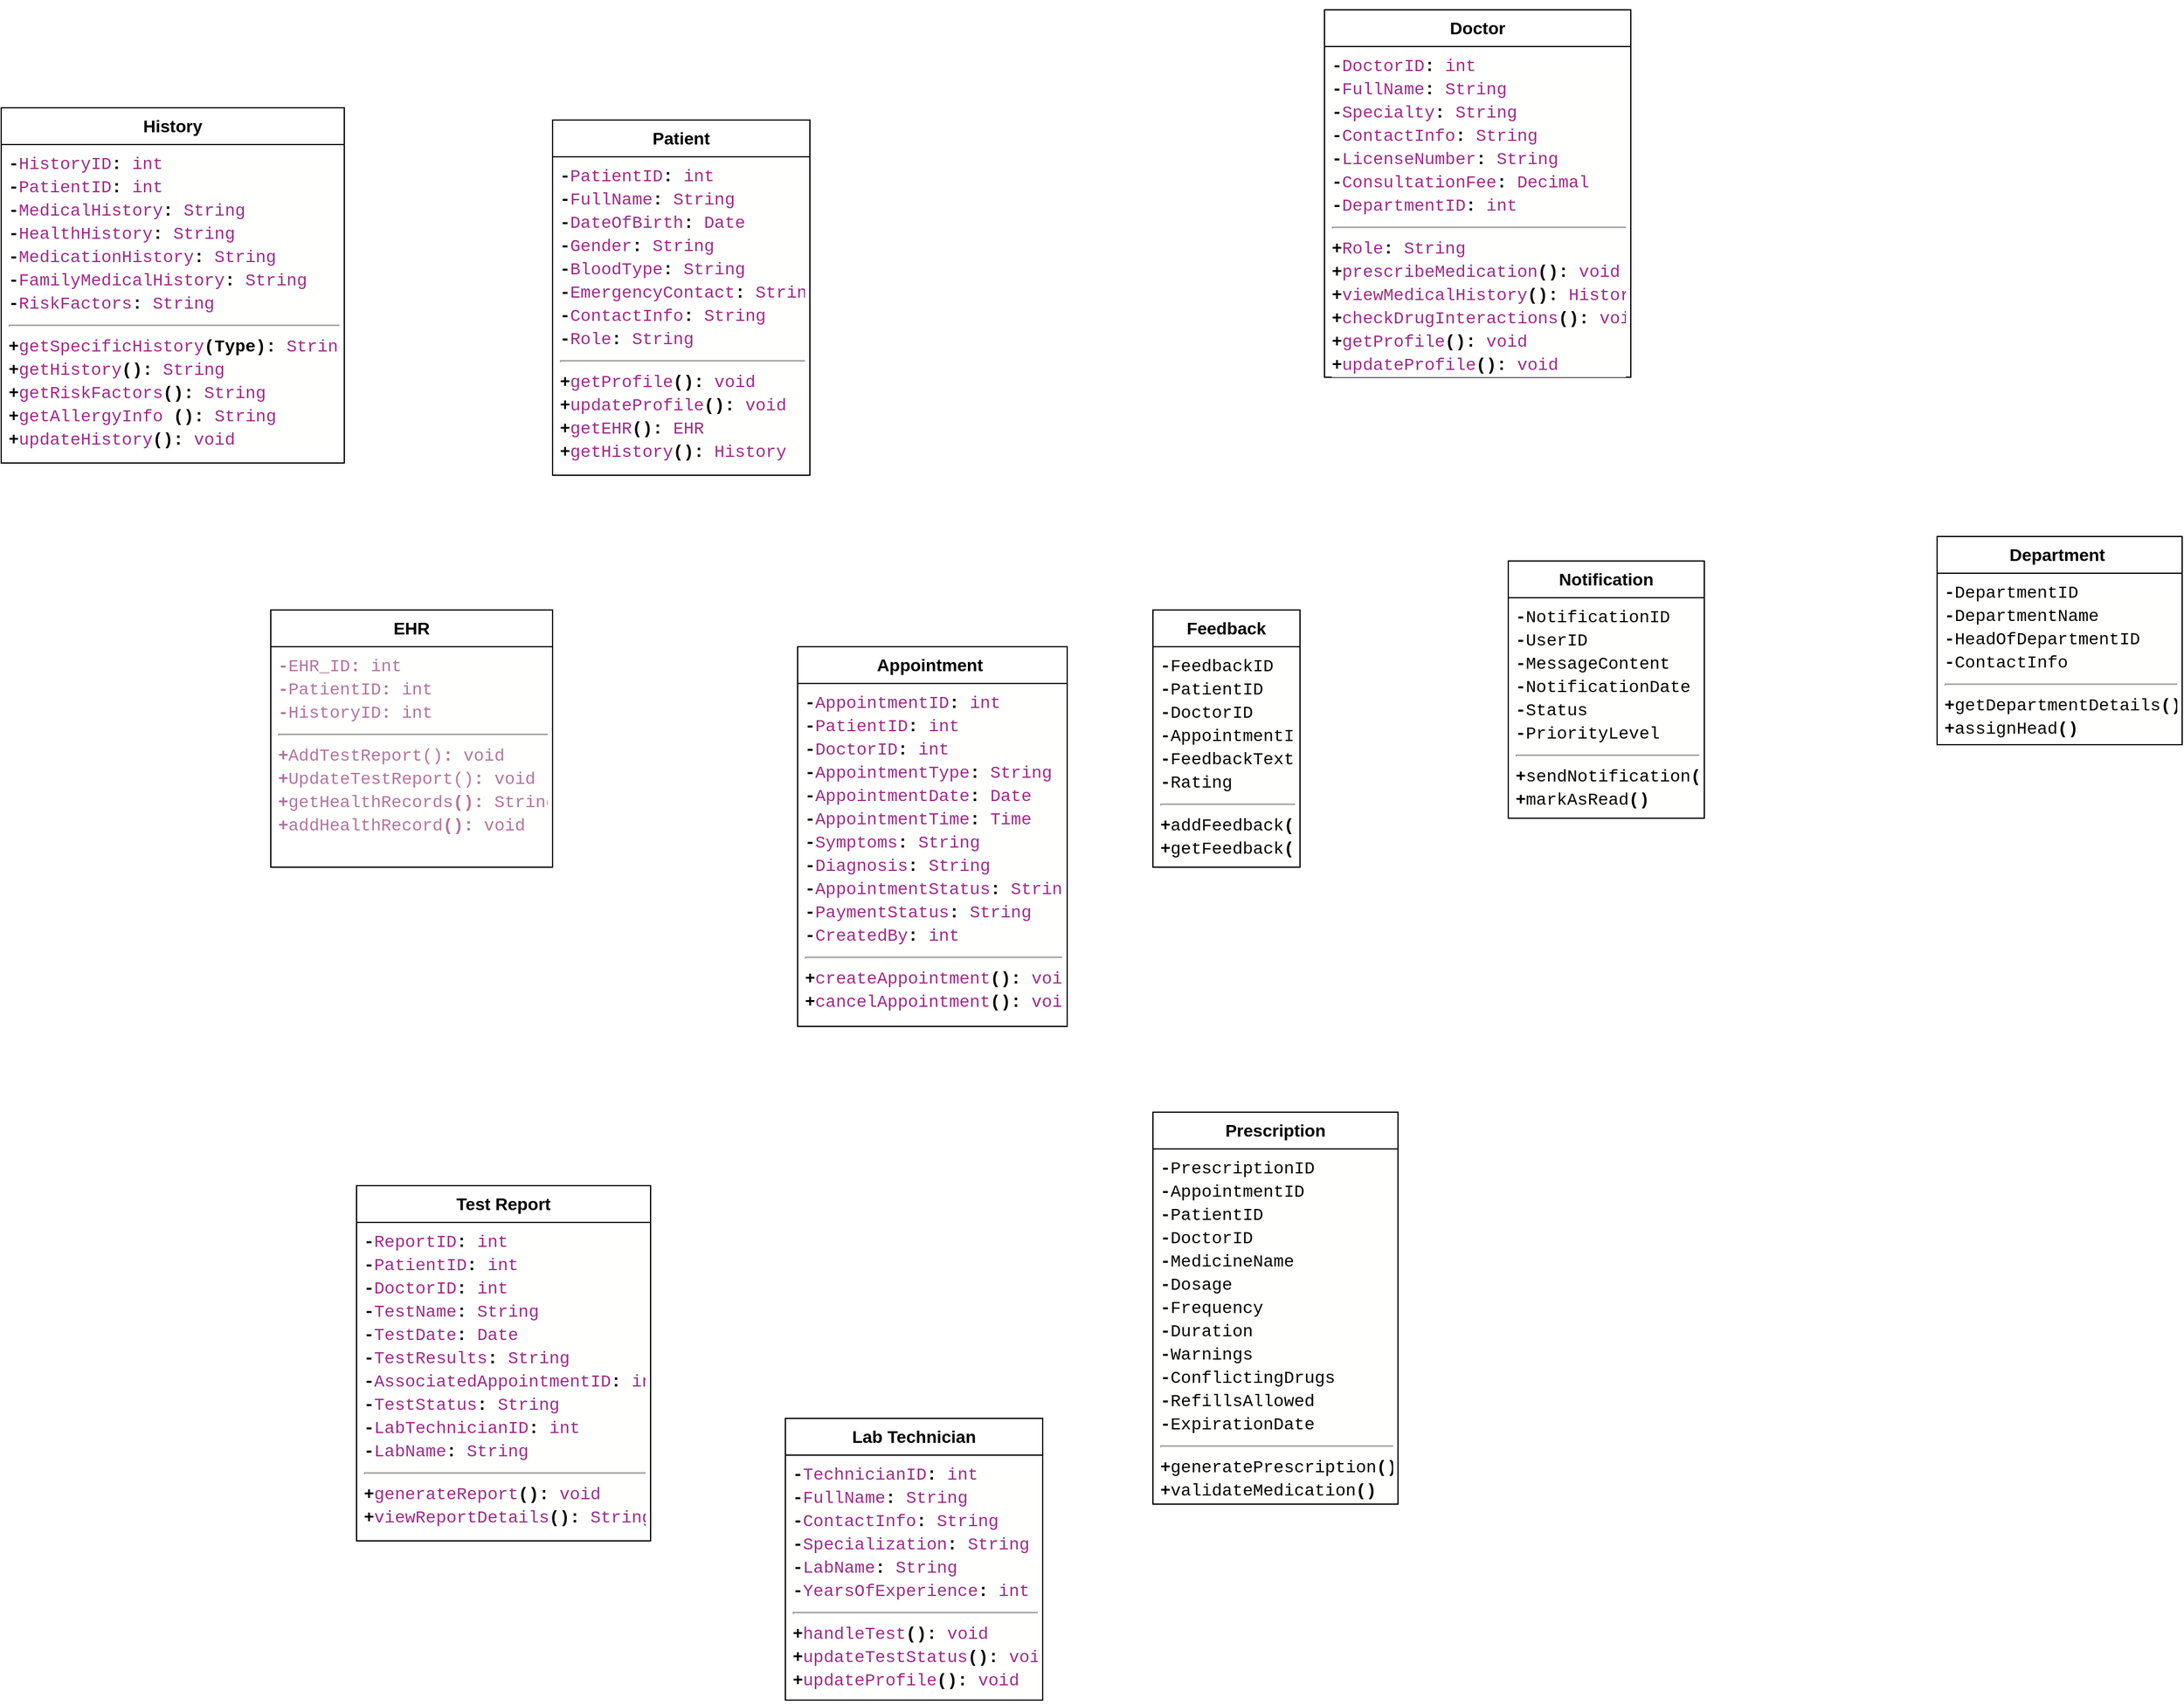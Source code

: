<mxfile version="25.0.1">
  <diagram id="C5RBs43oDa-KdzZeNtuy" name="Page-1">
    <mxGraphModel dx="1050" dy="574" grid="1" gridSize="10" guides="1" tooltips="1" connect="1" arrows="1" fold="1" page="1" pageScale="1" pageWidth="3300" pageHeight="4681" math="0" shadow="0">
      <root>
        <mxCell id="WIyWlLk6GJQsqaUBKTNV-0" />
        <mxCell id="WIyWlLk6GJQsqaUBKTNV-1" parent="WIyWlLk6GJQsqaUBKTNV-0" />
        <mxCell id="3bDkZ6XuROaeYBq_H3r6-7" value="&lt;h3&gt;Doctor&lt;/h3&gt;" style="swimlane;fontStyle=0;childLayout=stackLayout;horizontal=1;startSize=30;horizontalStack=0;resizeParent=1;resizeParentMax=0;resizeLast=0;collapsible=1;marginBottom=0;whiteSpace=wrap;html=1;" vertex="1" parent="WIyWlLk6GJQsqaUBKTNV-1">
          <mxGeometry x="1290" y="610" width="250" height="300" as="geometry" />
        </mxCell>
        <mxCell id="3bDkZ6XuROaeYBq_H3r6-10" value="&lt;div style=&quot;background-color: rgb(255, 255, 254); font-family: Consolas, &amp;quot;Courier New&amp;quot;, monospace; font-size: 14px; line-height: 19px; white-space: pre;&quot;&gt;&lt;div style=&quot;line-height: 19px;&quot;&gt;&lt;div style=&quot;line-height: 19px;&quot;&gt;&lt;div&gt;&lt;span style=&quot;font-weight: bold;&quot;&gt;-&lt;/span&gt;&lt;span style=&quot;color: #a22889;&quot;&gt;DoctorID&lt;/span&gt;&lt;span style=&quot;font-weight: bold;&quot;&gt;:&lt;/span&gt; &lt;span style=&quot;color: #a22889;&quot;&gt;int&lt;/span&gt;&lt;/div&gt;&lt;div&gt;&lt;span style=&quot;font-weight: bold;&quot;&gt;-&lt;/span&gt;&lt;span style=&quot;color: #a22889;&quot;&gt;FullName&lt;/span&gt;&lt;span style=&quot;font-weight: bold;&quot;&gt;:&lt;/span&gt; &lt;span style=&quot;color: #a22889;&quot;&gt;String&lt;/span&gt;&lt;/div&gt;&lt;div&gt;&lt;span style=&quot;font-weight: bold;&quot;&gt;-&lt;/span&gt;&lt;span style=&quot;color: #a22889;&quot;&gt;Specialty&lt;/span&gt;&lt;span style=&quot;font-weight: bold;&quot;&gt;:&lt;/span&gt; &lt;span style=&quot;color: #a22889;&quot;&gt;String&lt;/span&gt;&lt;/div&gt;&lt;div&gt;&lt;span style=&quot;font-weight: bold;&quot;&gt;-&lt;/span&gt;&lt;span style=&quot;color: #a22889;&quot;&gt;ContactInfo&lt;/span&gt;&lt;span style=&quot;font-weight: bold;&quot;&gt;:&lt;/span&gt; &lt;span style=&quot;color: #a22889;&quot;&gt;String&lt;/span&gt;&lt;/div&gt;&lt;div&gt;&lt;span style=&quot;font-weight: bold;&quot;&gt;-&lt;/span&gt;&lt;span style=&quot;color: #a22889;&quot;&gt;LicenseNumber&lt;/span&gt;&lt;span style=&quot;font-weight: bold;&quot;&gt;:&lt;/span&gt; &lt;span style=&quot;color: #a22889;&quot;&gt;String&lt;/span&gt;&lt;/div&gt;&lt;div&gt;&lt;span style=&quot;font-weight: bold;&quot;&gt;-&lt;/span&gt;&lt;span style=&quot;color: #a22889;&quot;&gt;ConsultationFee&lt;/span&gt;&lt;span style=&quot;font-weight: bold;&quot;&gt;:&lt;/span&gt; &lt;span style=&quot;color: #a22889;&quot;&gt;Decimal&lt;/span&gt;&lt;/div&gt;&lt;div&gt;&lt;span style=&quot;font-weight: bold;&quot;&gt;-&lt;/span&gt;&lt;span style=&quot;color: #a22889;&quot;&gt;DepartmentID&lt;/span&gt;&lt;span style=&quot;font-weight: bold;&quot;&gt;:&lt;/span&gt; &lt;span style=&quot;color: #a22889;&quot;&gt;int&lt;/span&gt;&lt;/div&gt;&lt;hr&gt;&lt;div&gt;&lt;span style=&quot;font-weight: bold;&quot;&gt;+&lt;/span&gt;&lt;span style=&quot;color: #a22889;&quot;&gt;Role&lt;/span&gt;&lt;span style=&quot;font-weight: bold;&quot;&gt;:&lt;/span&gt; &lt;span style=&quot;color: #a22889;&quot;&gt;String&lt;/span&gt;&lt;/div&gt;&lt;div&gt;&lt;span style=&quot;font-weight: bold;&quot;&gt;+&lt;/span&gt;&lt;span style=&quot;color: #a22889;&quot;&gt;prescribeMedication&lt;/span&gt;&lt;span style=&quot;font-weight: bold;&quot;&gt;():&lt;/span&gt; &lt;span style=&quot;color: #a22889;&quot;&gt;void&lt;/span&gt;&lt;/div&gt;&lt;div&gt;&lt;span style=&quot;font-weight: bold;&quot;&gt;+&lt;/span&gt;&lt;span style=&quot;color: #a22889;&quot;&gt;viewMedicalHistory&lt;/span&gt;&lt;span style=&quot;font-weight: bold;&quot;&gt;():&lt;/span&gt; &lt;span style=&quot;color: #a22889;&quot;&gt;History&lt;/span&gt;&lt;/div&gt;&lt;div&gt;&lt;span style=&quot;font-weight: bold;&quot;&gt;+&lt;/span&gt;&lt;span style=&quot;color: #a22889;&quot;&gt;checkDrugInteractions&lt;/span&gt;&lt;span style=&quot;font-weight: bold;&quot;&gt;():&lt;/span&gt; &lt;span style=&quot;color: #a22889;&quot;&gt;void&lt;/span&gt;&lt;/div&gt;&lt;div&gt;&lt;span style=&quot;font-weight: bold;&quot;&gt;+&lt;/span&gt;&lt;span style=&quot;color: #a22889;&quot;&gt;getProfile&lt;/span&gt;&lt;span style=&quot;font-weight: bold;&quot;&gt;():&lt;/span&gt; &lt;span style=&quot;color: #a22889;&quot;&gt;void&lt;/span&gt;&lt;/div&gt;&lt;div&gt;&lt;span style=&quot;font-weight: bold;&quot;&gt;+&lt;/span&gt;&lt;span style=&quot;color: #a22889;&quot;&gt;updateProfile&lt;/span&gt;&lt;span style=&quot;font-weight: bold;&quot;&gt;():&lt;/span&gt; &lt;span style=&quot;color: #a22889;&quot;&gt;void&lt;/span&gt;&lt;/div&gt;&lt;/div&gt;&lt;/div&gt;&lt;/div&gt;" style="text;strokeColor=none;fillColor=none;align=left;verticalAlign=top;spacingLeft=4;spacingRight=4;overflow=hidden;points=[[0,0.5],[1,0.5]];portConstraint=eastwest;rotatable=0;whiteSpace=wrap;html=1;" vertex="1" parent="3bDkZ6XuROaeYBq_H3r6-7">
          <mxGeometry y="30" width="250" height="270" as="geometry" />
        </mxCell>
        <mxCell id="3bDkZ6XuROaeYBq_H3r6-19" value="&lt;h3&gt;Patient&lt;/h3&gt;" style="swimlane;fontStyle=0;childLayout=stackLayout;horizontal=1;startSize=30;horizontalStack=0;resizeParent=1;resizeParentMax=0;resizeLast=0;collapsible=1;marginBottom=0;whiteSpace=wrap;html=1;" vertex="1" parent="WIyWlLk6GJQsqaUBKTNV-1">
          <mxGeometry x="660" y="700" width="210" height="290" as="geometry" />
        </mxCell>
        <mxCell id="3bDkZ6XuROaeYBq_H3r6-20" value="&lt;div style=&quot;background-color: rgb(255, 255, 254); font-family: Consolas, &amp;quot;Courier New&amp;quot;, monospace; font-size: 14px; line-height: 19px; white-space: pre;&quot;&gt;&lt;div style=&quot;line-height: 19px;&quot;&gt;&lt;div style=&quot;line-height: 19px;&quot;&gt;&lt;div style=&quot;line-height: 19px;&quot;&gt;&lt;div&gt;&lt;span style=&quot;font-weight: bold;&quot;&gt;-&lt;/span&gt;&lt;span style=&quot;color: #a22889;&quot;&gt;PatientID&lt;/span&gt;&lt;span style=&quot;font-weight: bold;&quot;&gt;:&lt;/span&gt; &lt;span style=&quot;color: #a22889;&quot;&gt;int&lt;/span&gt;&lt;/div&gt;&lt;div&gt;&lt;span style=&quot;font-weight: bold;&quot;&gt;-&lt;/span&gt;&lt;span style=&quot;color: #a22889;&quot;&gt;FullName&lt;/span&gt;&lt;span style=&quot;font-weight: bold;&quot;&gt;:&lt;/span&gt; &lt;span style=&quot;color: #a22889;&quot;&gt;String&lt;/span&gt;&lt;/div&gt;&lt;div&gt;&lt;span style=&quot;font-weight: bold;&quot;&gt;-&lt;/span&gt;&lt;span style=&quot;color: #a22889;&quot;&gt;DateOfBirth&lt;/span&gt;&lt;span style=&quot;font-weight: bold;&quot;&gt;:&lt;/span&gt; &lt;span style=&quot;color: #a22889;&quot;&gt;Date&lt;/span&gt;&lt;/div&gt;&lt;div&gt;&lt;span style=&quot;font-weight: bold;&quot;&gt;-&lt;/span&gt;&lt;span style=&quot;color: #a22889;&quot;&gt;Gender&lt;/span&gt;&lt;span style=&quot;font-weight: bold;&quot;&gt;:&lt;/span&gt; &lt;span style=&quot;color: #a22889;&quot;&gt;String&lt;/span&gt;&lt;/div&gt;&lt;div&gt;&lt;span style=&quot;font-weight: bold;&quot;&gt;-&lt;/span&gt;&lt;span style=&quot;color: #a22889;&quot;&gt;BloodType&lt;/span&gt;&lt;span style=&quot;font-weight: bold;&quot;&gt;:&lt;/span&gt; &lt;span style=&quot;color: #a22889;&quot;&gt;String&lt;/span&gt;&lt;/div&gt;&lt;div&gt;&lt;span style=&quot;font-weight: bold;&quot;&gt;-&lt;/span&gt;&lt;span style=&quot;color: #a22889;&quot;&gt;EmergencyContact&lt;/span&gt;&lt;span style=&quot;font-weight: bold;&quot;&gt;:&lt;/span&gt; &lt;span style=&quot;color: #a22889;&quot;&gt;String&lt;/span&gt;&lt;/div&gt;&lt;div&gt;&lt;span style=&quot;font-weight: bold;&quot;&gt;-&lt;/span&gt;&lt;span style=&quot;color: #a22889;&quot;&gt;ContactInfo&lt;/span&gt;&lt;span style=&quot;font-weight: bold;&quot;&gt;:&lt;/span&gt; &lt;span style=&quot;color: #a22889;&quot;&gt;String&lt;/span&gt;&lt;/div&gt;&lt;div&gt;&lt;span style=&quot;font-weight: bold;&quot;&gt;-&lt;/span&gt;&lt;span style=&quot;color: #a22889;&quot;&gt;Role&lt;/span&gt;&lt;span style=&quot;font-weight: bold;&quot;&gt;:&lt;/span&gt; &lt;span style=&quot;color: #a22889;&quot;&gt;String&lt;/span&gt;&lt;/div&gt;&lt;hr&gt;&lt;div&gt;&lt;span style=&quot;font-weight: bold;&quot;&gt;+&lt;/span&gt;&lt;span style=&quot;color: #a22889;&quot;&gt;getProfile&lt;/span&gt;&lt;span style=&quot;font-weight: bold;&quot;&gt;():&lt;/span&gt; &lt;span style=&quot;color: #a22889;&quot;&gt;void&lt;/span&gt;&lt;/div&gt;&lt;div&gt;&lt;span style=&quot;font-weight: bold;&quot;&gt;+&lt;/span&gt;&lt;span style=&quot;color: #a22889;&quot;&gt;updateProfile&lt;/span&gt;&lt;span style=&quot;font-weight: bold;&quot;&gt;():&lt;/span&gt; &lt;span style=&quot;color: #a22889;&quot;&gt;void&lt;/span&gt;&lt;/div&gt;&lt;div&gt;&lt;span style=&quot;font-weight: bold;&quot;&gt;+&lt;/span&gt;&lt;span style=&quot;color: #a22889;&quot;&gt;getEHR&lt;/span&gt;&lt;span style=&quot;font-weight: bold;&quot;&gt;():&lt;/span&gt; &lt;span style=&quot;color: #a22889;&quot;&gt;EHR&lt;/span&gt;&lt;/div&gt;&lt;div&gt;&lt;span style=&quot;font-weight: bold;&quot;&gt;+&lt;/span&gt;&lt;span style=&quot;color: #a22889;&quot;&gt;getHistory&lt;/span&gt;&lt;span style=&quot;font-weight: bold;&quot;&gt;():&lt;/span&gt; &lt;span style=&quot;color: #a22889;&quot;&gt;History&lt;/span&gt;&lt;/div&gt;&lt;/div&gt;&lt;/div&gt;&lt;/div&gt;&lt;/div&gt;" style="text;strokeColor=none;fillColor=none;align=left;verticalAlign=top;spacingLeft=4;spacingRight=4;overflow=hidden;points=[[0,0.5],[1,0.5]];portConstraint=eastwest;rotatable=0;whiteSpace=wrap;html=1;" vertex="1" parent="3bDkZ6XuROaeYBq_H3r6-19">
          <mxGeometry y="30" width="210" height="260" as="geometry" />
        </mxCell>
        <mxCell id="3bDkZ6XuROaeYBq_H3r6-21" value="&lt;h3&gt;Appointment&amp;nbsp;&lt;/h3&gt;" style="swimlane;fontStyle=0;childLayout=stackLayout;horizontal=1;startSize=30;horizontalStack=0;resizeParent=1;resizeParentMax=0;resizeLast=0;collapsible=1;marginBottom=0;whiteSpace=wrap;html=1;" vertex="1" parent="WIyWlLk6GJQsqaUBKTNV-1">
          <mxGeometry x="860" y="1130" width="220" height="310" as="geometry" />
        </mxCell>
        <mxCell id="3bDkZ6XuROaeYBq_H3r6-22" value="&lt;div style=&quot;background-color: rgb(255, 255, 254); font-family: Consolas, &amp;quot;Courier New&amp;quot;, monospace; font-size: 14px; line-height: 19px; white-space: pre;&quot;&gt;&lt;div style=&quot;line-height: 19px;&quot;&gt;&lt;div style=&quot;line-height: 19px;&quot;&gt;&lt;div style=&quot;line-height: 19px;&quot;&gt;&lt;div&gt;&lt;span style=&quot;font-weight: bold;&quot;&gt;-&lt;/span&gt;&lt;span style=&quot;color: #a22889;&quot;&gt;AppointmentID&lt;/span&gt;&lt;span style=&quot;font-weight: bold;&quot;&gt;:&lt;/span&gt; &lt;span style=&quot;color: #a22889;&quot;&gt;int&lt;/span&gt;&lt;/div&gt;&lt;div&gt;&lt;span style=&quot;font-weight: bold;&quot;&gt;-&lt;/span&gt;&lt;span style=&quot;color: #a22889;&quot;&gt;PatientID&lt;/span&gt;&lt;span style=&quot;font-weight: bold;&quot;&gt;:&lt;/span&gt; &lt;span style=&quot;color: #a22889;&quot;&gt;int&lt;/span&gt;&lt;/div&gt;&lt;div&gt;&lt;span style=&quot;font-weight: bold;&quot;&gt;-&lt;/span&gt;&lt;span style=&quot;color: #a22889;&quot;&gt;DoctorID&lt;/span&gt;&lt;span style=&quot;font-weight: bold;&quot;&gt;:&lt;/span&gt; &lt;span style=&quot;color: #a22889;&quot;&gt;int&lt;/span&gt;&lt;/div&gt;&lt;div&gt;&lt;span style=&quot;font-weight: bold;&quot;&gt;-&lt;/span&gt;&lt;span style=&quot;color: #a22889;&quot;&gt;AppointmentType&lt;/span&gt;&lt;span style=&quot;font-weight: bold;&quot;&gt;:&lt;/span&gt; &lt;span style=&quot;color: #a22889;&quot;&gt;String&lt;/span&gt;&lt;/div&gt;&lt;div&gt;&lt;span style=&quot;font-weight: bold;&quot;&gt;-&lt;/span&gt;&lt;span style=&quot;color: #a22889;&quot;&gt;AppointmentDate&lt;/span&gt;&lt;span style=&quot;font-weight: bold;&quot;&gt;:&lt;/span&gt; &lt;span style=&quot;color: #a22889;&quot;&gt;Date&lt;/span&gt;&lt;/div&gt;&lt;div&gt;&lt;span style=&quot;font-weight: bold;&quot;&gt;-&lt;/span&gt;&lt;span style=&quot;color: #a22889;&quot;&gt;AppointmentTime&lt;/span&gt;&lt;span style=&quot;font-weight: bold;&quot;&gt;:&lt;/span&gt; &lt;span style=&quot;color: #a22889;&quot;&gt;Time&lt;/span&gt;&lt;/div&gt;&lt;div&gt;&lt;span style=&quot;font-weight: bold;&quot;&gt;-&lt;/span&gt;&lt;span style=&quot;color: #a22889;&quot;&gt;Symptoms&lt;/span&gt;&lt;span style=&quot;font-weight: bold;&quot;&gt;:&lt;/span&gt; &lt;span style=&quot;color: #a22889;&quot;&gt;String&lt;/span&gt;&lt;/div&gt;&lt;div&gt;&lt;span style=&quot;font-weight: bold;&quot;&gt;-&lt;/span&gt;&lt;span style=&quot;color: #a22889;&quot;&gt;Diagnosis&lt;/span&gt;&lt;span style=&quot;font-weight: bold;&quot;&gt;:&lt;/span&gt; &lt;span style=&quot;color: #a22889;&quot;&gt;String&lt;/span&gt;&lt;/div&gt;&lt;div&gt;&lt;span style=&quot;font-weight: bold;&quot;&gt;-&lt;/span&gt;&lt;span style=&quot;color: #a22889;&quot;&gt;AppointmentStatus&lt;/span&gt;&lt;span style=&quot;font-weight: bold;&quot;&gt;:&lt;/span&gt; &lt;span style=&quot;color: #a22889;&quot;&gt;String&lt;/span&gt;&lt;/div&gt;&lt;div&gt;&lt;span style=&quot;font-weight: bold;&quot;&gt;-&lt;/span&gt;&lt;span style=&quot;color: #a22889;&quot;&gt;PaymentStatus&lt;/span&gt;&lt;span style=&quot;font-weight: bold;&quot;&gt;:&lt;/span&gt; &lt;span style=&quot;color: #a22889;&quot;&gt;String&lt;/span&gt;&lt;/div&gt;&lt;div&gt;&lt;span style=&quot;font-weight: bold;&quot;&gt;-&lt;/span&gt;&lt;span style=&quot;color: #a22889;&quot;&gt;CreatedBy&lt;/span&gt;&lt;span style=&quot;font-weight: bold;&quot;&gt;:&lt;/span&gt; &lt;span style=&quot;color: #a22889;&quot;&gt;int&lt;/span&gt;&lt;/div&gt;&lt;hr&gt;&lt;div&gt;&lt;span style=&quot;font-weight: bold;&quot;&gt;+&lt;/span&gt;&lt;span style=&quot;color: #a22889;&quot;&gt;createAppointment&lt;/span&gt;&lt;span style=&quot;font-weight: bold;&quot;&gt;():&lt;/span&gt; &lt;span style=&quot;color: #a22889;&quot;&gt;void&lt;/span&gt;&lt;/div&gt;&lt;div&gt;&lt;span style=&quot;font-weight: bold;&quot;&gt;+&lt;/span&gt;&lt;span style=&quot;color: #a22889;&quot;&gt;cancelAppointment&lt;/span&gt;&lt;span style=&quot;font-weight: bold;&quot;&gt;():&lt;/span&gt; &lt;span style=&quot;color: #a22889;&quot;&gt;void&lt;/span&gt;&lt;/div&gt;&lt;/div&gt;&lt;/div&gt;&lt;/div&gt;&lt;/div&gt;" style="text;strokeColor=none;fillColor=none;align=left;verticalAlign=top;spacingLeft=4;spacingRight=4;overflow=hidden;points=[[0,0.5],[1,0.5]];portConstraint=eastwest;rotatable=0;whiteSpace=wrap;html=1;" vertex="1" parent="3bDkZ6XuROaeYBq_H3r6-21">
          <mxGeometry y="30" width="220" height="280" as="geometry" />
        </mxCell>
        <mxCell id="3bDkZ6XuROaeYBq_H3r6-23" value="&lt;h3&gt;&lt;b&gt;Prescription&lt;/b&gt;&lt;/h3&gt;" style="swimlane;fontStyle=0;childLayout=stackLayout;horizontal=1;startSize=30;horizontalStack=0;resizeParent=1;resizeParentMax=0;resizeLast=0;collapsible=1;marginBottom=0;whiteSpace=wrap;html=1;" vertex="1" parent="WIyWlLk6GJQsqaUBKTNV-1">
          <mxGeometry x="1150" y="1510" width="200" height="320" as="geometry" />
        </mxCell>
        <mxCell id="3bDkZ6XuROaeYBq_H3r6-24" value="&lt;div style=&quot;background-color: rgb(255, 255, 254); font-family: Consolas, &amp;quot;Courier New&amp;quot;, monospace; font-size: 14px; line-height: 19px; white-space: pre;&quot;&gt;&lt;div style=&quot;line-height: 19px;&quot;&gt;&lt;div style=&quot;line-height: 19px;&quot;&gt;&lt;div&gt;&lt;span style=&quot;font-weight: bold;&quot;&gt;-&lt;/span&gt;PrescriptionID&lt;/div&gt;&lt;div&gt;&lt;span style=&quot;font-weight: bold;&quot;&gt;-&lt;/span&gt;AppointmentID&lt;/div&gt;&lt;div&gt;&lt;span style=&quot;font-weight: bold;&quot;&gt;-&lt;/span&gt;PatientID&lt;/div&gt;&lt;div&gt;&lt;span style=&quot;font-weight: bold;&quot;&gt;-&lt;/span&gt;DoctorID&lt;/div&gt;&lt;div&gt;&lt;span style=&quot;font-weight: bold;&quot;&gt;-&lt;/span&gt;MedicineName&lt;/div&gt;&lt;div&gt;&lt;span style=&quot;font-weight: bold;&quot;&gt;-&lt;/span&gt;Dosage&lt;/div&gt;&lt;div&gt;&lt;span style=&quot;font-weight: bold;&quot;&gt;-&lt;/span&gt;Frequency&lt;/div&gt;&lt;div&gt;&lt;span style=&quot;font-weight: bold;&quot;&gt;-&lt;/span&gt;Duration&lt;/div&gt;&lt;div&gt;&lt;span style=&quot;font-weight: bold;&quot;&gt;-&lt;/span&gt;Warnings&lt;/div&gt;&lt;div&gt;&lt;span style=&quot;font-weight: bold;&quot;&gt;-&lt;/span&gt;ConflictingDrugs&lt;/div&gt;&lt;div&gt;&lt;span style=&quot;font-weight: bold;&quot;&gt;-&lt;/span&gt;RefillsAllowed&lt;/div&gt;&lt;div&gt;&lt;span style=&quot;font-weight: bold;&quot;&gt;-&lt;/span&gt;ExpirationDate&lt;/div&gt;&lt;hr&gt;&lt;div&gt;&lt;span style=&quot;font-weight: bold;&quot;&gt;+&lt;/span&gt;generatePrescription&lt;span style=&quot;font-weight: bold;&quot;&gt;()&lt;/span&gt;&lt;/div&gt;&lt;div&gt;&lt;span style=&quot;font-weight: bold;&quot;&gt;+&lt;/span&gt;validateMedication&lt;span style=&quot;font-weight: bold;&quot;&gt;()&lt;/span&gt;&lt;/div&gt;&lt;/div&gt;&lt;/div&gt;&lt;/div&gt;" style="text;strokeColor=none;fillColor=none;align=left;verticalAlign=top;spacingLeft=4;spacingRight=4;overflow=hidden;points=[[0,0.5],[1,0.5]];portConstraint=eastwest;rotatable=0;whiteSpace=wrap;html=1;" vertex="1" parent="3bDkZ6XuROaeYBq_H3r6-23">
          <mxGeometry y="30" width="200" height="290" as="geometry" />
        </mxCell>
        <mxCell id="3bDkZ6XuROaeYBq_H3r6-27" value="&lt;h3&gt;Lab Technician&lt;/h3&gt;" style="swimlane;fontStyle=0;childLayout=stackLayout;horizontal=1;startSize=30;horizontalStack=0;resizeParent=1;resizeParentMax=0;resizeLast=0;collapsible=1;marginBottom=0;whiteSpace=wrap;html=1;" vertex="1" parent="WIyWlLk6GJQsqaUBKTNV-1">
          <mxGeometry x="850" y="1760" width="210" height="230" as="geometry" />
        </mxCell>
        <mxCell id="3bDkZ6XuROaeYBq_H3r6-28" value="&lt;div style=&quot;background-color: rgb(255, 255, 254); font-family: Consolas, &amp;quot;Courier New&amp;quot;, monospace; font-size: 14px; line-height: 19px; white-space: pre;&quot;&gt;&lt;div style=&quot;line-height: 19px;&quot;&gt;&lt;div style=&quot;line-height: 19px;&quot;&gt;&lt;div style=&quot;line-height: 19px;&quot;&gt;&lt;div style=&quot;line-height: 19px;&quot;&gt;&lt;div&gt;&lt;span style=&quot;font-weight: bold;&quot;&gt;-&lt;/span&gt;&lt;span style=&quot;color: #a22889;&quot;&gt;TechnicianID&lt;/span&gt;&lt;span style=&quot;font-weight: bold;&quot;&gt;:&lt;/span&gt; &lt;span style=&quot;color: #a22889;&quot;&gt;int&lt;/span&gt;&lt;/div&gt;&lt;div&gt;&lt;span style=&quot;font-weight: bold;&quot;&gt;-&lt;/span&gt;&lt;span style=&quot;color: #a22889;&quot;&gt;FullName&lt;/span&gt;&lt;span style=&quot;font-weight: bold;&quot;&gt;:&lt;/span&gt; &lt;span style=&quot;color: #a22889;&quot;&gt;String&lt;/span&gt;&lt;/div&gt;&lt;div&gt;&lt;span style=&quot;font-weight: bold;&quot;&gt;-&lt;/span&gt;&lt;span style=&quot;color: #a22889;&quot;&gt;ContactInfo&lt;/span&gt;&lt;span style=&quot;font-weight: bold;&quot;&gt;:&lt;/span&gt; &lt;span style=&quot;color: #a22889;&quot;&gt;String&lt;/span&gt;&lt;/div&gt;&lt;div&gt;&lt;span style=&quot;font-weight: bold;&quot;&gt;-&lt;/span&gt;&lt;span style=&quot;color: #a22889;&quot;&gt;Specialization&lt;/span&gt;&lt;span style=&quot;font-weight: bold;&quot;&gt;:&lt;/span&gt; &lt;span style=&quot;color: #a22889;&quot;&gt;String&lt;/span&gt;&lt;/div&gt;&lt;div&gt;&lt;span style=&quot;font-weight: bold;&quot;&gt;-&lt;/span&gt;&lt;span style=&quot;color: #a22889;&quot;&gt;LabName&lt;/span&gt;&lt;span style=&quot;font-weight: bold;&quot;&gt;:&lt;/span&gt; &lt;span style=&quot;color: #a22889;&quot;&gt;String&lt;/span&gt;&lt;/div&gt;&lt;div&gt;&lt;span style=&quot;font-weight: bold;&quot;&gt;-&lt;/span&gt;&lt;span style=&quot;color: #a22889;&quot;&gt;YearsOfExperience&lt;/span&gt;&lt;span style=&quot;font-weight: bold;&quot;&gt;:&lt;/span&gt; &lt;span style=&quot;color: #a22889;&quot;&gt;int&lt;/span&gt;&lt;/div&gt;&lt;hr&gt;&lt;div&gt;&lt;span style=&quot;font-weight: bold;&quot;&gt;+&lt;/span&gt;&lt;span style=&quot;color: #a22889;&quot;&gt;handleTest&lt;/span&gt;&lt;span style=&quot;font-weight: bold;&quot;&gt;():&lt;/span&gt; &lt;span style=&quot;color: #a22889;&quot;&gt;void&lt;/span&gt;&lt;/div&gt;&lt;div&gt;&lt;span style=&quot;font-weight: bold;&quot;&gt;+&lt;/span&gt;&lt;span style=&quot;color: #a22889;&quot;&gt;updateTestStatus&lt;/span&gt;&lt;span style=&quot;font-weight: bold;&quot;&gt;():&lt;/span&gt; &lt;span style=&quot;color: #a22889;&quot;&gt;void&lt;/span&gt;&lt;/div&gt;&lt;div&gt;&lt;span style=&quot;font-weight: bold;&quot;&gt;+&lt;/span&gt;&lt;span style=&quot;color: #a22889;&quot;&gt;updateProfile&lt;/span&gt;&lt;span style=&quot;font-weight: bold;&quot;&gt;():&lt;/span&gt; &lt;span style=&quot;color: #a22889;&quot;&gt;void&lt;/span&gt;&lt;/div&gt;&lt;/div&gt;&lt;/div&gt;&lt;/div&gt;&lt;/div&gt;&lt;/div&gt;" style="text;strokeColor=none;fillColor=none;align=left;verticalAlign=top;spacingLeft=4;spacingRight=4;overflow=hidden;points=[[0,0.5],[1,0.5]];portConstraint=eastwest;rotatable=0;whiteSpace=wrap;html=1;" vertex="1" parent="3bDkZ6XuROaeYBq_H3r6-27">
          <mxGeometry y="30" width="210" height="200" as="geometry" />
        </mxCell>
        <mxCell id="3bDkZ6XuROaeYBq_H3r6-29" value="&lt;h3&gt;&lt;b&gt;Test Report&lt;/b&gt;&lt;/h3&gt;" style="swimlane;fontStyle=0;childLayout=stackLayout;horizontal=1;startSize=30;horizontalStack=0;resizeParent=1;resizeParentMax=0;resizeLast=0;collapsible=1;marginBottom=0;whiteSpace=wrap;html=1;" vertex="1" parent="WIyWlLk6GJQsqaUBKTNV-1">
          <mxGeometry x="500" y="1570" width="240" height="290" as="geometry" />
        </mxCell>
        <mxCell id="3bDkZ6XuROaeYBq_H3r6-30" value="&lt;div style=&quot;background-color: rgb(255, 255, 254); font-family: Consolas, &amp;quot;Courier New&amp;quot;, monospace; font-size: 14px; line-height: 19px; white-space: pre;&quot;&gt;&lt;div style=&quot;line-height: 19px;&quot;&gt;&lt;div style=&quot;line-height: 19px;&quot;&gt;&lt;div style=&quot;line-height: 19px;&quot;&gt;&lt;div style=&quot;line-height: 19px;&quot;&gt;&lt;div&gt;&lt;span style=&quot;font-weight: bold;&quot;&gt;-&lt;/span&gt;&lt;span style=&quot;color: #a22889;&quot;&gt;ReportID&lt;/span&gt;&lt;span style=&quot;font-weight: bold;&quot;&gt;:&lt;/span&gt; &lt;span style=&quot;color: #a22889;&quot;&gt;int&lt;/span&gt;&lt;/div&gt;&lt;div&gt;&lt;span style=&quot;font-weight: bold;&quot;&gt;-&lt;/span&gt;&lt;span style=&quot;color: #a22889;&quot;&gt;PatientID&lt;/span&gt;&lt;span style=&quot;font-weight: bold;&quot;&gt;:&lt;/span&gt; &lt;span style=&quot;color: #a22889;&quot;&gt;int&lt;/span&gt;&lt;/div&gt;&lt;div&gt;&lt;span style=&quot;font-weight: bold;&quot;&gt;-&lt;/span&gt;&lt;span style=&quot;color: #a22889;&quot;&gt;DoctorID&lt;/span&gt;&lt;span style=&quot;font-weight: bold;&quot;&gt;:&lt;/span&gt; &lt;span style=&quot;color: #a22889;&quot;&gt;int&lt;/span&gt;&lt;/div&gt;&lt;div&gt;&lt;span style=&quot;font-weight: bold;&quot;&gt;-&lt;/span&gt;&lt;span style=&quot;color: #a22889;&quot;&gt;TestName&lt;/span&gt;&lt;span style=&quot;font-weight: bold;&quot;&gt;:&lt;/span&gt; &lt;span style=&quot;color: #a22889;&quot;&gt;String&lt;/span&gt;&lt;/div&gt;&lt;div&gt;&lt;span style=&quot;font-weight: bold;&quot;&gt;-&lt;/span&gt;&lt;span style=&quot;color: #a22889;&quot;&gt;TestDate&lt;/span&gt;&lt;span style=&quot;font-weight: bold;&quot;&gt;:&lt;/span&gt; &lt;span style=&quot;color: #a22889;&quot;&gt;Date&lt;/span&gt;&lt;/div&gt;&lt;div&gt;&lt;span style=&quot;font-weight: bold;&quot;&gt;-&lt;/span&gt;&lt;span style=&quot;color: #a22889;&quot;&gt;TestResults&lt;/span&gt;&lt;span style=&quot;font-weight: bold;&quot;&gt;:&lt;/span&gt; &lt;span style=&quot;color: #a22889;&quot;&gt;String&lt;/span&gt;&lt;/div&gt;&lt;div&gt;&lt;span style=&quot;font-weight: bold;&quot;&gt;-&lt;/span&gt;&lt;span style=&quot;color: #a22889;&quot;&gt;AssociatedAppointmentID&lt;/span&gt;&lt;span style=&quot;font-weight: bold;&quot;&gt;:&lt;/span&gt; &lt;span style=&quot;color: #a22889;&quot;&gt;int&lt;/span&gt;&lt;/div&gt;&lt;div&gt;&lt;span style=&quot;font-weight: bold;&quot;&gt;-&lt;/span&gt;&lt;span style=&quot;color: #a22889;&quot;&gt;TestStatus&lt;/span&gt;&lt;span style=&quot;font-weight: bold;&quot;&gt;:&lt;/span&gt; &lt;span style=&quot;color: #a22889;&quot;&gt;String&lt;/span&gt;&lt;/div&gt;&lt;div&gt;&lt;span style=&quot;font-weight: bold;&quot;&gt;-&lt;/span&gt;&lt;span style=&quot;color: #a22889;&quot;&gt;LabTechnicianID&lt;/span&gt;&lt;span style=&quot;font-weight: bold;&quot;&gt;:&lt;/span&gt; &lt;span style=&quot;color: #a22889;&quot;&gt;int&lt;/span&gt;&lt;/div&gt;&lt;div&gt;&lt;span style=&quot;font-weight: bold;&quot;&gt;-&lt;/span&gt;&lt;span style=&quot;color: #a22889;&quot;&gt;LabName&lt;/span&gt;&lt;span style=&quot;font-weight: bold;&quot;&gt;:&lt;/span&gt; &lt;span style=&quot;color: #a22889;&quot;&gt;String&lt;/span&gt;&lt;/div&gt;&lt;hr&gt;&lt;div&gt;&lt;span style=&quot;font-weight: bold;&quot;&gt;+&lt;/span&gt;&lt;span style=&quot;color: #a22889;&quot;&gt;generateReport&lt;/span&gt;&lt;span style=&quot;font-weight: bold;&quot;&gt;():&lt;/span&gt; &lt;span style=&quot;color: #a22889;&quot;&gt;void&lt;/span&gt;&lt;/div&gt;&lt;div&gt;&lt;span style=&quot;font-weight: bold;&quot;&gt;+&lt;/span&gt;&lt;span style=&quot;color: #a22889;&quot;&gt;viewReportDetails&lt;/span&gt;&lt;span style=&quot;font-weight: bold;&quot;&gt;():&lt;/span&gt; &lt;span style=&quot;color: #a22889;&quot;&gt;String&lt;/span&gt;&lt;/div&gt;&lt;/div&gt;&lt;/div&gt;&lt;/div&gt;&lt;/div&gt;&lt;/div&gt;" style="text;strokeColor=none;fillColor=none;align=left;verticalAlign=top;spacingLeft=4;spacingRight=4;overflow=hidden;points=[[0,0.5],[1,0.5]];portConstraint=eastwest;rotatable=0;whiteSpace=wrap;html=1;" vertex="1" parent="3bDkZ6XuROaeYBq_H3r6-29">
          <mxGeometry y="30" width="240" height="260" as="geometry" />
        </mxCell>
        <mxCell id="3bDkZ6XuROaeYBq_H3r6-31" value="&lt;h3&gt;Notification&lt;/h3&gt;" style="swimlane;fontStyle=0;childLayout=stackLayout;horizontal=1;startSize=30;horizontalStack=0;resizeParent=1;resizeParentMax=0;resizeLast=0;collapsible=1;marginBottom=0;whiteSpace=wrap;html=1;" vertex="1" parent="WIyWlLk6GJQsqaUBKTNV-1">
          <mxGeometry x="1440" y="1060" width="160" height="210" as="geometry" />
        </mxCell>
        <mxCell id="3bDkZ6XuROaeYBq_H3r6-32" value="&lt;div style=&quot;background-color: rgb(255, 255, 254); font-family: Consolas, &amp;quot;Courier New&amp;quot;, monospace; font-size: 14px; line-height: 19px; white-space: pre;&quot;&gt;&lt;div style=&quot;line-height: 19px;&quot;&gt;&lt;div&gt;&lt;span style=&quot;font-weight: bold;&quot;&gt;-&lt;/span&gt;NotificationID&lt;/div&gt;&lt;div&gt;&lt;span style=&quot;font-weight: bold;&quot;&gt;-&lt;/span&gt;UserID&lt;/div&gt;&lt;div&gt;&lt;span style=&quot;font-weight: bold;&quot;&gt;-&lt;/span&gt;MessageContent&lt;/div&gt;&lt;div&gt;&lt;span style=&quot;font-weight: bold;&quot;&gt;-&lt;/span&gt;NotificationDate&lt;/div&gt;&lt;div&gt;&lt;span style=&quot;font-weight: bold;&quot;&gt;-&lt;/span&gt;Status&lt;/div&gt;&lt;div&gt;&lt;span style=&quot;font-weight: bold;&quot;&gt;-&lt;/span&gt;PriorityLevel&lt;/div&gt;&lt;hr&gt;&lt;div&gt;&lt;span style=&quot;font-weight: bold;&quot;&gt;+&lt;/span&gt;sendNotification&lt;span style=&quot;font-weight: bold;&quot;&gt;()&lt;/span&gt;&lt;/div&gt;&lt;div&gt;&lt;span style=&quot;font-weight: bold;&quot;&gt;+&lt;/span&gt;markAsRead&lt;span style=&quot;font-weight: bold;&quot;&gt;()&lt;/span&gt;&lt;/div&gt;&lt;/div&gt;&lt;/div&gt;" style="text;strokeColor=none;fillColor=none;align=left;verticalAlign=top;spacingLeft=4;spacingRight=4;overflow=hidden;points=[[0,0.5],[1,0.5]];portConstraint=eastwest;rotatable=0;whiteSpace=wrap;html=1;" vertex="1" parent="3bDkZ6XuROaeYBq_H3r6-31">
          <mxGeometry y="30" width="160" height="180" as="geometry" />
        </mxCell>
        <mxCell id="3bDkZ6XuROaeYBq_H3r6-33" value="&lt;h3&gt;Feedback&lt;/h3&gt;" style="swimlane;fontStyle=0;childLayout=stackLayout;horizontal=1;startSize=30;horizontalStack=0;resizeParent=1;resizeParentMax=0;resizeLast=0;collapsible=1;marginBottom=0;whiteSpace=wrap;html=1;" vertex="1" parent="WIyWlLk6GJQsqaUBKTNV-1">
          <mxGeometry x="1150" y="1100" width="120" height="210" as="geometry" />
        </mxCell>
        <mxCell id="3bDkZ6XuROaeYBq_H3r6-34" value="&lt;div style=&quot;background-color: rgb(255, 255, 254); font-family: Consolas, &amp;quot;Courier New&amp;quot;, monospace; font-size: 14px; line-height: 19px; white-space: pre;&quot;&gt;&lt;div style=&quot;line-height: 19px;&quot;&gt;&lt;div style=&quot;line-height: 19px;&quot;&gt;&lt;div&gt;&lt;span style=&quot;font-weight: bold;&quot;&gt;-&lt;/span&gt;FeedbackID&lt;/div&gt;&lt;div&gt;&lt;span style=&quot;font-weight: bold;&quot;&gt;-&lt;/span&gt;PatientID&lt;/div&gt;&lt;div&gt;&lt;span style=&quot;font-weight: bold;&quot;&gt;-&lt;/span&gt;DoctorID&lt;/div&gt;&lt;div&gt;&lt;span style=&quot;font-weight: bold;&quot;&gt;-&lt;/span&gt;AppointmentID&lt;/div&gt;&lt;div&gt;&lt;span style=&quot;font-weight: bold;&quot;&gt;-&lt;/span&gt;FeedbackText&lt;/div&gt;&lt;div&gt;&lt;span style=&quot;font-weight: bold;&quot;&gt;-&lt;/span&gt;Rating&lt;/div&gt;&lt;hr&gt;&lt;div&gt;&lt;span style=&quot;font-weight: bold;&quot;&gt;+&lt;/span&gt;addFeedback&lt;span style=&quot;font-weight: bold;&quot;&gt;()&lt;/span&gt;&lt;/div&gt;&lt;div&gt;&lt;span style=&quot;font-weight: bold;&quot;&gt;+&lt;/span&gt;getFeedback&lt;span style=&quot;font-weight: bold;&quot;&gt;()&lt;/span&gt;&lt;/div&gt;&lt;/div&gt;&lt;/div&gt;&lt;/div&gt;" style="text;strokeColor=none;fillColor=none;align=left;verticalAlign=top;spacingLeft=4;spacingRight=4;overflow=hidden;points=[[0,0.5],[1,0.5]];portConstraint=eastwest;rotatable=0;whiteSpace=wrap;html=1;" vertex="1" parent="3bDkZ6XuROaeYBq_H3r6-33">
          <mxGeometry y="30" width="120" height="180" as="geometry" />
        </mxCell>
        <mxCell id="3bDkZ6XuROaeYBq_H3r6-35" value="&lt;h3&gt;EHR&lt;/h3&gt;" style="swimlane;fontStyle=0;childLayout=stackLayout;horizontal=1;startSize=30;horizontalStack=0;resizeParent=1;resizeParentMax=0;resizeLast=0;collapsible=1;marginBottom=0;whiteSpace=wrap;html=1;" vertex="1" parent="WIyWlLk6GJQsqaUBKTNV-1">
          <mxGeometry x="430" y="1100" width="230" height="210" as="geometry" />
        </mxCell>
        <mxCell id="3bDkZ6XuROaeYBq_H3r6-36" value="&lt;div style=&quot;background-color: rgb(255, 255, 254); font-family: Consolas, &amp;quot;Courier New&amp;quot;, monospace; font-size: 14px; line-height: 19px; white-space: pre;&quot;&gt;&lt;div style=&quot;line-height: 19px;&quot;&gt;&lt;div style=&quot;line-height: 19px;&quot;&gt;&lt;div&gt;&lt;font color=&quot;#b5739d&quot;&gt;&lt;span style=&quot;font-weight: bold;&quot;&gt;-&lt;/span&gt;EHR_ID&lt;span style=&quot;font-weight: bold;&quot;&gt;:&lt;/span&gt; int&lt;/font&gt;&lt;/div&gt;&lt;div&gt;&lt;font color=&quot;#b5739d&quot;&gt;&lt;span style=&quot;font-weight: bold;&quot;&gt;-&lt;/span&gt;PatientID&lt;span style=&quot;font-weight: bold;&quot;&gt;:&lt;/span&gt; int&lt;/font&gt;&lt;/div&gt;&lt;div&gt;&lt;font color=&quot;#b5739d&quot;&gt;&lt;span style=&quot;font-weight: bold;&quot;&gt;-&lt;/span&gt;HistoryID&lt;span style=&quot;font-weight: bold;&quot;&gt;:&lt;/span&gt; int&lt;/font&gt;&lt;/div&gt;&lt;hr&gt;&lt;div&gt;&lt;font color=&quot;#b5739d&quot;&gt;&lt;span style=&quot;font-weight: 700;&quot;&gt;+&lt;/span&gt;AddTestReport()&lt;span style=&quot;font-weight: bold;&quot;&gt;:&lt;/span&gt; void&lt;/font&gt;&lt;/div&gt;&lt;div&gt;&lt;font color=&quot;#b5739d&quot;&gt;&lt;span style=&quot;font-weight: 700;&quot;&gt;+&lt;/span&gt;UpdateTestReport()&lt;span style=&quot;font-weight: bold;&quot;&gt;:&lt;/span&gt; void&lt;/font&gt;&lt;/div&gt;&lt;div&gt;&lt;font color=&quot;#b5739d&quot;&gt;&lt;span style=&quot;font-weight: bold;&quot;&gt;+&lt;/span&gt;getHealthRecords&lt;span style=&quot;font-weight: bold;&quot;&gt;():&lt;/span&gt; String&lt;/font&gt;&lt;/div&gt;&lt;div&gt;&lt;font color=&quot;#b5739d&quot;&gt;&lt;span style=&quot;font-weight: bold;&quot;&gt;+&lt;/span&gt;addHealthRecord&lt;span style=&quot;font-weight: bold;&quot;&gt;():&lt;/span&gt; void&lt;/font&gt;&lt;/div&gt;&lt;/div&gt;&lt;/div&gt;&lt;/div&gt;" style="text;strokeColor=none;fillColor=none;align=left;verticalAlign=top;spacingLeft=4;spacingRight=4;overflow=hidden;points=[[0,0.5],[1,0.5]];portConstraint=eastwest;rotatable=0;whiteSpace=wrap;html=1;" vertex="1" parent="3bDkZ6XuROaeYBq_H3r6-35">
          <mxGeometry y="30" width="230" height="180" as="geometry" />
        </mxCell>
        <mxCell id="3bDkZ6XuROaeYBq_H3r6-37" value="&lt;h3&gt;Department&amp;nbsp;&lt;/h3&gt;" style="swimlane;fontStyle=0;childLayout=stackLayout;horizontal=1;startSize=30;horizontalStack=0;resizeParent=1;resizeParentMax=0;resizeLast=0;collapsible=1;marginBottom=0;whiteSpace=wrap;html=1;" vertex="1" parent="WIyWlLk6GJQsqaUBKTNV-1">
          <mxGeometry x="1790" y="1040" width="200" height="170" as="geometry" />
        </mxCell>
        <mxCell id="3bDkZ6XuROaeYBq_H3r6-38" value="&lt;div style=&quot;background-color: rgb(255, 255, 254); font-family: Consolas, &amp;quot;Courier New&amp;quot;, monospace; font-size: 14px; line-height: 19px; white-space: pre;&quot;&gt;&lt;div style=&quot;line-height: 19px;&quot;&gt;&lt;div style=&quot;line-height: 19px;&quot;&gt;&lt;div&gt;&lt;span style=&quot;font-weight: bold;&quot;&gt;-&lt;/span&gt;DepartmentID&lt;/div&gt;&lt;div&gt;&lt;span style=&quot;font-weight: bold;&quot;&gt;-&lt;/span&gt;DepartmentName&lt;/div&gt;&lt;div&gt;&lt;span style=&quot;font-weight: bold;&quot;&gt;-&lt;/span&gt;HeadOfDepartmentID&lt;/div&gt;&lt;div&gt;&lt;span style=&quot;font-weight: bold;&quot;&gt;-&lt;/span&gt;ContactInfo&lt;/div&gt;&lt;hr&gt;&lt;div&gt;&lt;span style=&quot;font-weight: bold;&quot;&gt;+&lt;/span&gt;getDepartmentDetails&lt;span style=&quot;font-weight: bold;&quot;&gt;()&lt;/span&gt;&lt;/div&gt;&lt;div&gt;&lt;span style=&quot;font-weight: bold;&quot;&gt;+&lt;/span&gt;assignHead&lt;span style=&quot;font-weight: bold;&quot;&gt;()&lt;/span&gt;&lt;/div&gt;&lt;/div&gt;&lt;/div&gt;&lt;/div&gt;" style="text;strokeColor=none;fillColor=none;align=left;verticalAlign=top;spacingLeft=4;spacingRight=4;overflow=hidden;points=[[0,0.5],[1,0.5]];portConstraint=eastwest;rotatable=0;whiteSpace=wrap;html=1;" vertex="1" parent="3bDkZ6XuROaeYBq_H3r6-37">
          <mxGeometry y="30" width="200" height="140" as="geometry" />
        </mxCell>
        <mxCell id="3bDkZ6XuROaeYBq_H3r6-39" value="&lt;h3&gt;History&lt;/h3&gt;" style="swimlane;fontStyle=0;childLayout=stackLayout;horizontal=1;startSize=30;horizontalStack=0;resizeParent=1;resizeParentMax=0;resizeLast=0;collapsible=1;marginBottom=0;whiteSpace=wrap;html=1;" vertex="1" parent="WIyWlLk6GJQsqaUBKTNV-1">
          <mxGeometry x="210" y="690" width="280" height="290" as="geometry" />
        </mxCell>
        <mxCell id="3bDkZ6XuROaeYBq_H3r6-40" value="&lt;div style=&quot;background-color: rgb(255, 255, 254); font-family: Consolas, &amp;quot;Courier New&amp;quot;, monospace; font-size: 14px; line-height: 19px; white-space: pre;&quot;&gt;&lt;div style=&quot;line-height: 19px;&quot;&gt;&lt;div style=&quot;line-height: 19px;&quot;&gt;&lt;div style=&quot;line-height: 19px;&quot;&gt;&lt;div&gt;&lt;span style=&quot;font-weight: bold;&quot;&gt;-&lt;/span&gt;&lt;span style=&quot;color: #a22889;&quot;&gt;HistoryID&lt;/span&gt;&lt;span style=&quot;font-weight: bold;&quot;&gt;:&lt;/span&gt; &lt;span style=&quot;color: #a22889;&quot;&gt;int&lt;/span&gt;&lt;/div&gt;&lt;div&gt;&lt;span style=&quot;font-weight: bold;&quot;&gt;-&lt;/span&gt;&lt;span style=&quot;color: #a22889;&quot;&gt;PatientID&lt;/span&gt;&lt;span style=&quot;font-weight: bold;&quot;&gt;:&lt;/span&gt; &lt;span style=&quot;color: #a22889;&quot;&gt;int&lt;/span&gt;&lt;/div&gt;&lt;div&gt;&lt;span style=&quot;font-weight: bold;&quot;&gt;-&lt;/span&gt;&lt;span style=&quot;color: #a22889;&quot;&gt;MedicalHistory&lt;/span&gt;&lt;span style=&quot;font-weight: bold;&quot;&gt;:&lt;/span&gt; &lt;span style=&quot;color: #a22889;&quot;&gt;String&lt;/span&gt;&lt;/div&gt;&lt;div&gt;&lt;span style=&quot;font-weight: bold;&quot;&gt;-&lt;/span&gt;&lt;span style=&quot;color: #a22889;&quot;&gt;HealthHistory&lt;/span&gt;&lt;span style=&quot;font-weight: bold;&quot;&gt;:&lt;/span&gt; &lt;span style=&quot;color: #a22889;&quot;&gt;String&lt;/span&gt;&lt;/div&gt;&lt;div&gt;&lt;span style=&quot;font-weight: bold;&quot;&gt;-&lt;/span&gt;&lt;span style=&quot;color: #a22889;&quot;&gt;MedicationHistory&lt;/span&gt;&lt;span style=&quot;font-weight: bold;&quot;&gt;:&lt;/span&gt; &lt;span style=&quot;color: #a22889;&quot;&gt;String&lt;/span&gt;&lt;/div&gt;&lt;div&gt;&lt;span style=&quot;font-weight: bold;&quot;&gt;-&lt;/span&gt;&lt;span style=&quot;color: #a22889;&quot;&gt;FamilyMedicalHistory&lt;/span&gt;&lt;span style=&quot;font-weight: bold;&quot;&gt;:&lt;/span&gt; &lt;span style=&quot;color: #a22889;&quot;&gt;String&lt;/span&gt;&lt;/div&gt;&lt;div&gt;&lt;span style=&quot;font-weight: bold;&quot;&gt;-&lt;/span&gt;&lt;span style=&quot;color: #a22889;&quot;&gt;RiskFactors&lt;/span&gt;&lt;span style=&quot;font-weight: bold;&quot;&gt;:&lt;/span&gt; &lt;span style=&quot;color: #a22889;&quot;&gt;String&lt;/span&gt;&lt;/div&gt;&lt;hr&gt;&lt;div&gt;&lt;span style=&quot;font-weight: bold;&quot;&gt;+&lt;/span&gt;&lt;span style=&quot;color: #a22889;&quot;&gt;getSpecificHistory&lt;/span&gt;&lt;span style=&quot;font-weight: bold;&quot;&gt;(Type):&lt;/span&gt; &lt;span style=&quot;color: #a22889;&quot;&gt;String&lt;/span&gt;&lt;/div&gt;&lt;div&gt;&lt;span style=&quot;font-weight: bold;&quot;&gt;+&lt;/span&gt;&lt;span style=&quot;color: rgb(162, 40, 137);&quot;&gt;getHistory&lt;/span&gt;&lt;span style=&quot;font-weight: bold;&quot;&gt;():&lt;/span&gt; &lt;span style=&quot;color: rgb(162, 40, 137);&quot;&gt;String&lt;/span&gt;&lt;span style=&quot;color: #a22889;&quot;&gt;&lt;/span&gt;&lt;/div&gt;&lt;div&gt;&lt;span style=&quot;font-weight: bold;&quot;&gt;+&lt;/span&gt;&lt;span style=&quot;color: rgb(162, 40, 137);&quot;&gt;getRiskFactors&lt;/span&gt;&lt;span style=&quot;font-weight: bold;&quot;&gt;():&lt;/span&gt; &lt;span style=&quot;color: rgb(162, 40, 137);&quot;&gt;String&lt;/span&gt;&lt;/div&gt;&lt;div&gt;&lt;span style=&quot;font-weight: bold;&quot;&gt;+&lt;/span&gt;&lt;font color=&quot;#a22889&quot;&gt;getAllergyInfo &lt;/font&gt;&lt;span style=&quot;font-weight: bold;&quot;&gt;():&lt;/span&gt; &lt;span style=&quot;color: rgb(162, 40, 137);&quot;&gt;String&lt;/span&gt;&lt;span style=&quot;color: rgb(162, 40, 137);&quot;&gt;&lt;/span&gt;&lt;/div&gt;&lt;div&gt;&lt;span style=&quot;font-weight: bold;&quot;&gt;+&lt;/span&gt;&lt;span style=&quot;color: #a22889;&quot;&gt;updateHistory&lt;/span&gt;&lt;span style=&quot;font-weight: bold;&quot;&gt;():&lt;/span&gt; &lt;span style=&quot;color: #a22889;&quot;&gt;void&lt;/span&gt;&lt;/div&gt;&lt;/div&gt;&lt;/div&gt;&lt;/div&gt;&lt;/div&gt;" style="text;strokeColor=none;fillColor=none;align=left;verticalAlign=top;spacingLeft=4;spacingRight=4;overflow=hidden;points=[[0,0.5],[1,0.5]];portConstraint=eastwest;rotatable=0;whiteSpace=wrap;html=1;" vertex="1" parent="3bDkZ6XuROaeYBq_H3r6-39">
          <mxGeometry y="30" width="280" height="260" as="geometry" />
        </mxCell>
      </root>
    </mxGraphModel>
  </diagram>
</mxfile>
